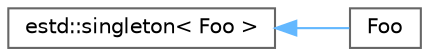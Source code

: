 digraph "Graphical Class Hierarchy"
{
 // LATEX_PDF_SIZE
  bgcolor="transparent";
  edge [fontname=Helvetica,fontsize=10,labelfontname=Helvetica,labelfontsize=10];
  node [fontname=Helvetica,fontsize=10,shape=box,height=0.2,width=0.4];
  rankdir="LR";
  Node0 [id="Node000000",label="estd::singleton\< Foo \>",height=0.2,width=0.4,color="grey40", fillcolor="white", style="filled",URL="$d8/d1a/classestd_1_1singleton.html",tooltip=" "];
  Node0 -> Node1 [id="edge134_Node000000_Node000001",dir="back",color="steelblue1",style="solid",tooltip=" "];
  Node1 [id="Node000001",label="Foo",height=0.2,width=0.4,color="grey40", fillcolor="white", style="filled",URL="$da/dbe/structFoo.html",tooltip=" "];
}
